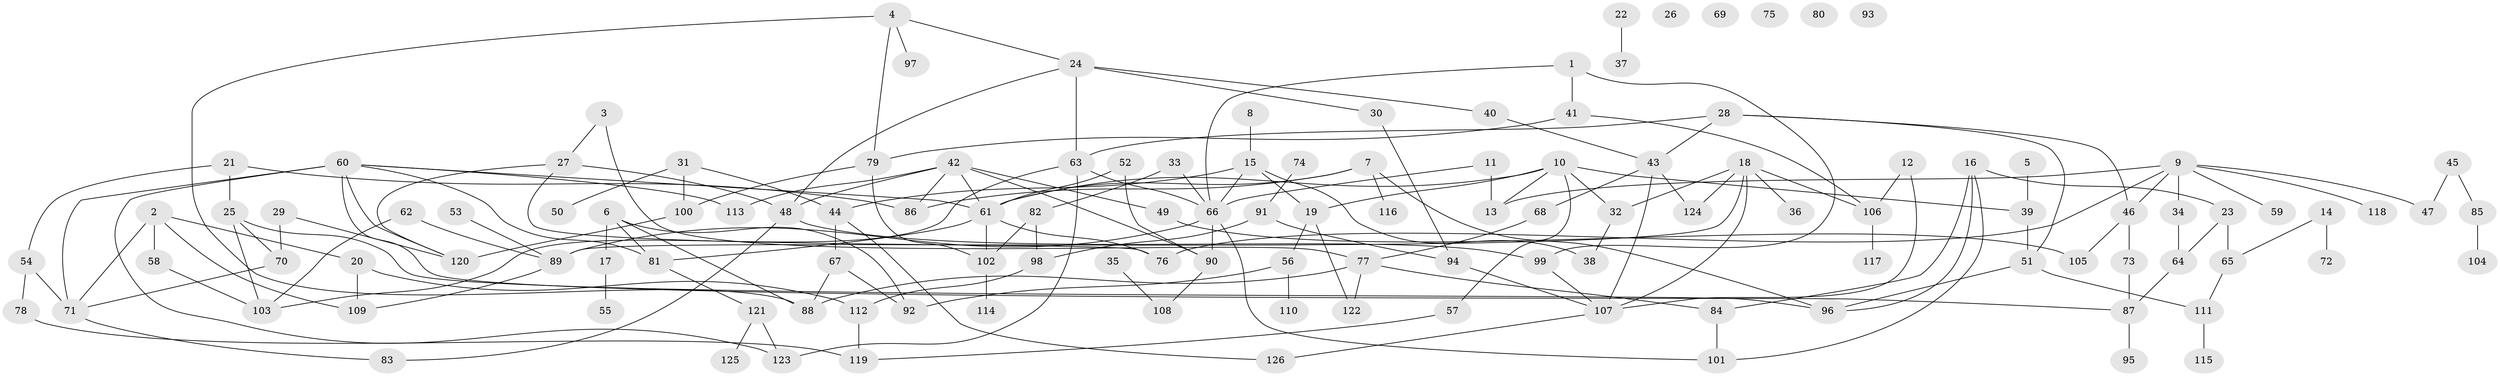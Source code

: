 // Generated by graph-tools (version 1.1) at 2025/40/03/09/25 04:40:35]
// undirected, 126 vertices, 179 edges
graph export_dot {
graph [start="1"]
  node [color=gray90,style=filled];
  1;
  2;
  3;
  4;
  5;
  6;
  7;
  8;
  9;
  10;
  11;
  12;
  13;
  14;
  15;
  16;
  17;
  18;
  19;
  20;
  21;
  22;
  23;
  24;
  25;
  26;
  27;
  28;
  29;
  30;
  31;
  32;
  33;
  34;
  35;
  36;
  37;
  38;
  39;
  40;
  41;
  42;
  43;
  44;
  45;
  46;
  47;
  48;
  49;
  50;
  51;
  52;
  53;
  54;
  55;
  56;
  57;
  58;
  59;
  60;
  61;
  62;
  63;
  64;
  65;
  66;
  67;
  68;
  69;
  70;
  71;
  72;
  73;
  74;
  75;
  76;
  77;
  78;
  79;
  80;
  81;
  82;
  83;
  84;
  85;
  86;
  87;
  88;
  89;
  90;
  91;
  92;
  93;
  94;
  95;
  96;
  97;
  98;
  99;
  100;
  101;
  102;
  103;
  104;
  105;
  106;
  107;
  108;
  109;
  110;
  111;
  112;
  113;
  114;
  115;
  116;
  117;
  118;
  119;
  120;
  121;
  122;
  123;
  124;
  125;
  126;
  1 -- 41;
  1 -- 66;
  1 -- 99;
  2 -- 20;
  2 -- 58;
  2 -- 71;
  2 -- 109;
  3 -- 27;
  3 -- 77;
  4 -- 24;
  4 -- 79;
  4 -- 88;
  4 -- 97;
  5 -- 39;
  6 -- 17;
  6 -- 81;
  6 -- 88;
  6 -- 92;
  7 -- 61;
  7 -- 86;
  7 -- 96;
  7 -- 116;
  8 -- 15;
  9 -- 13;
  9 -- 34;
  9 -- 46;
  9 -- 47;
  9 -- 59;
  9 -- 76;
  9 -- 118;
  10 -- 13;
  10 -- 19;
  10 -- 32;
  10 -- 39;
  10 -- 57;
  10 -- 61;
  11 -- 13;
  11 -- 66;
  12 -- 106;
  12 -- 107;
  14 -- 65;
  14 -- 72;
  15 -- 19;
  15 -- 38;
  15 -- 44;
  15 -- 66;
  16 -- 23;
  16 -- 84;
  16 -- 96;
  16 -- 101;
  17 -- 55;
  18 -- 32;
  18 -- 36;
  18 -- 89;
  18 -- 106;
  18 -- 107;
  18 -- 124;
  19 -- 56;
  19 -- 122;
  20 -- 109;
  20 -- 112;
  21 -- 25;
  21 -- 54;
  21 -- 86;
  22 -- 37;
  23 -- 64;
  23 -- 65;
  24 -- 30;
  24 -- 40;
  24 -- 48;
  24 -- 63;
  25 -- 70;
  25 -- 96;
  25 -- 103;
  27 -- 48;
  27 -- 76;
  27 -- 120;
  28 -- 43;
  28 -- 46;
  28 -- 51;
  28 -- 63;
  29 -- 70;
  29 -- 120;
  30 -- 94;
  31 -- 44;
  31 -- 50;
  31 -- 100;
  32 -- 38;
  33 -- 66;
  33 -- 82;
  34 -- 64;
  35 -- 108;
  39 -- 51;
  40 -- 43;
  41 -- 79;
  41 -- 106;
  42 -- 48;
  42 -- 49;
  42 -- 61;
  42 -- 86;
  42 -- 90;
  42 -- 113;
  43 -- 68;
  43 -- 107;
  43 -- 124;
  44 -- 67;
  44 -- 126;
  45 -- 47;
  45 -- 85;
  46 -- 73;
  46 -- 105;
  48 -- 83;
  48 -- 99;
  49 -- 105;
  51 -- 96;
  51 -- 111;
  52 -- 61;
  52 -- 90;
  53 -- 89;
  54 -- 71;
  54 -- 78;
  56 -- 92;
  56 -- 110;
  57 -- 119;
  58 -- 103;
  60 -- 61;
  60 -- 71;
  60 -- 81;
  60 -- 87;
  60 -- 113;
  60 -- 120;
  60 -- 123;
  61 -- 76;
  61 -- 81;
  61 -- 102;
  62 -- 89;
  62 -- 103;
  63 -- 66;
  63 -- 103;
  63 -- 123;
  64 -- 87;
  65 -- 111;
  66 -- 89;
  66 -- 90;
  66 -- 101;
  67 -- 88;
  67 -- 92;
  68 -- 77;
  70 -- 71;
  71 -- 83;
  73 -- 87;
  74 -- 91;
  77 -- 84;
  77 -- 88;
  77 -- 122;
  78 -- 119;
  79 -- 100;
  79 -- 102;
  81 -- 121;
  82 -- 98;
  82 -- 102;
  84 -- 101;
  85 -- 104;
  87 -- 95;
  89 -- 109;
  90 -- 108;
  91 -- 94;
  91 -- 98;
  94 -- 107;
  98 -- 112;
  99 -- 107;
  100 -- 120;
  102 -- 114;
  106 -- 117;
  107 -- 126;
  111 -- 115;
  112 -- 119;
  121 -- 123;
  121 -- 125;
}
